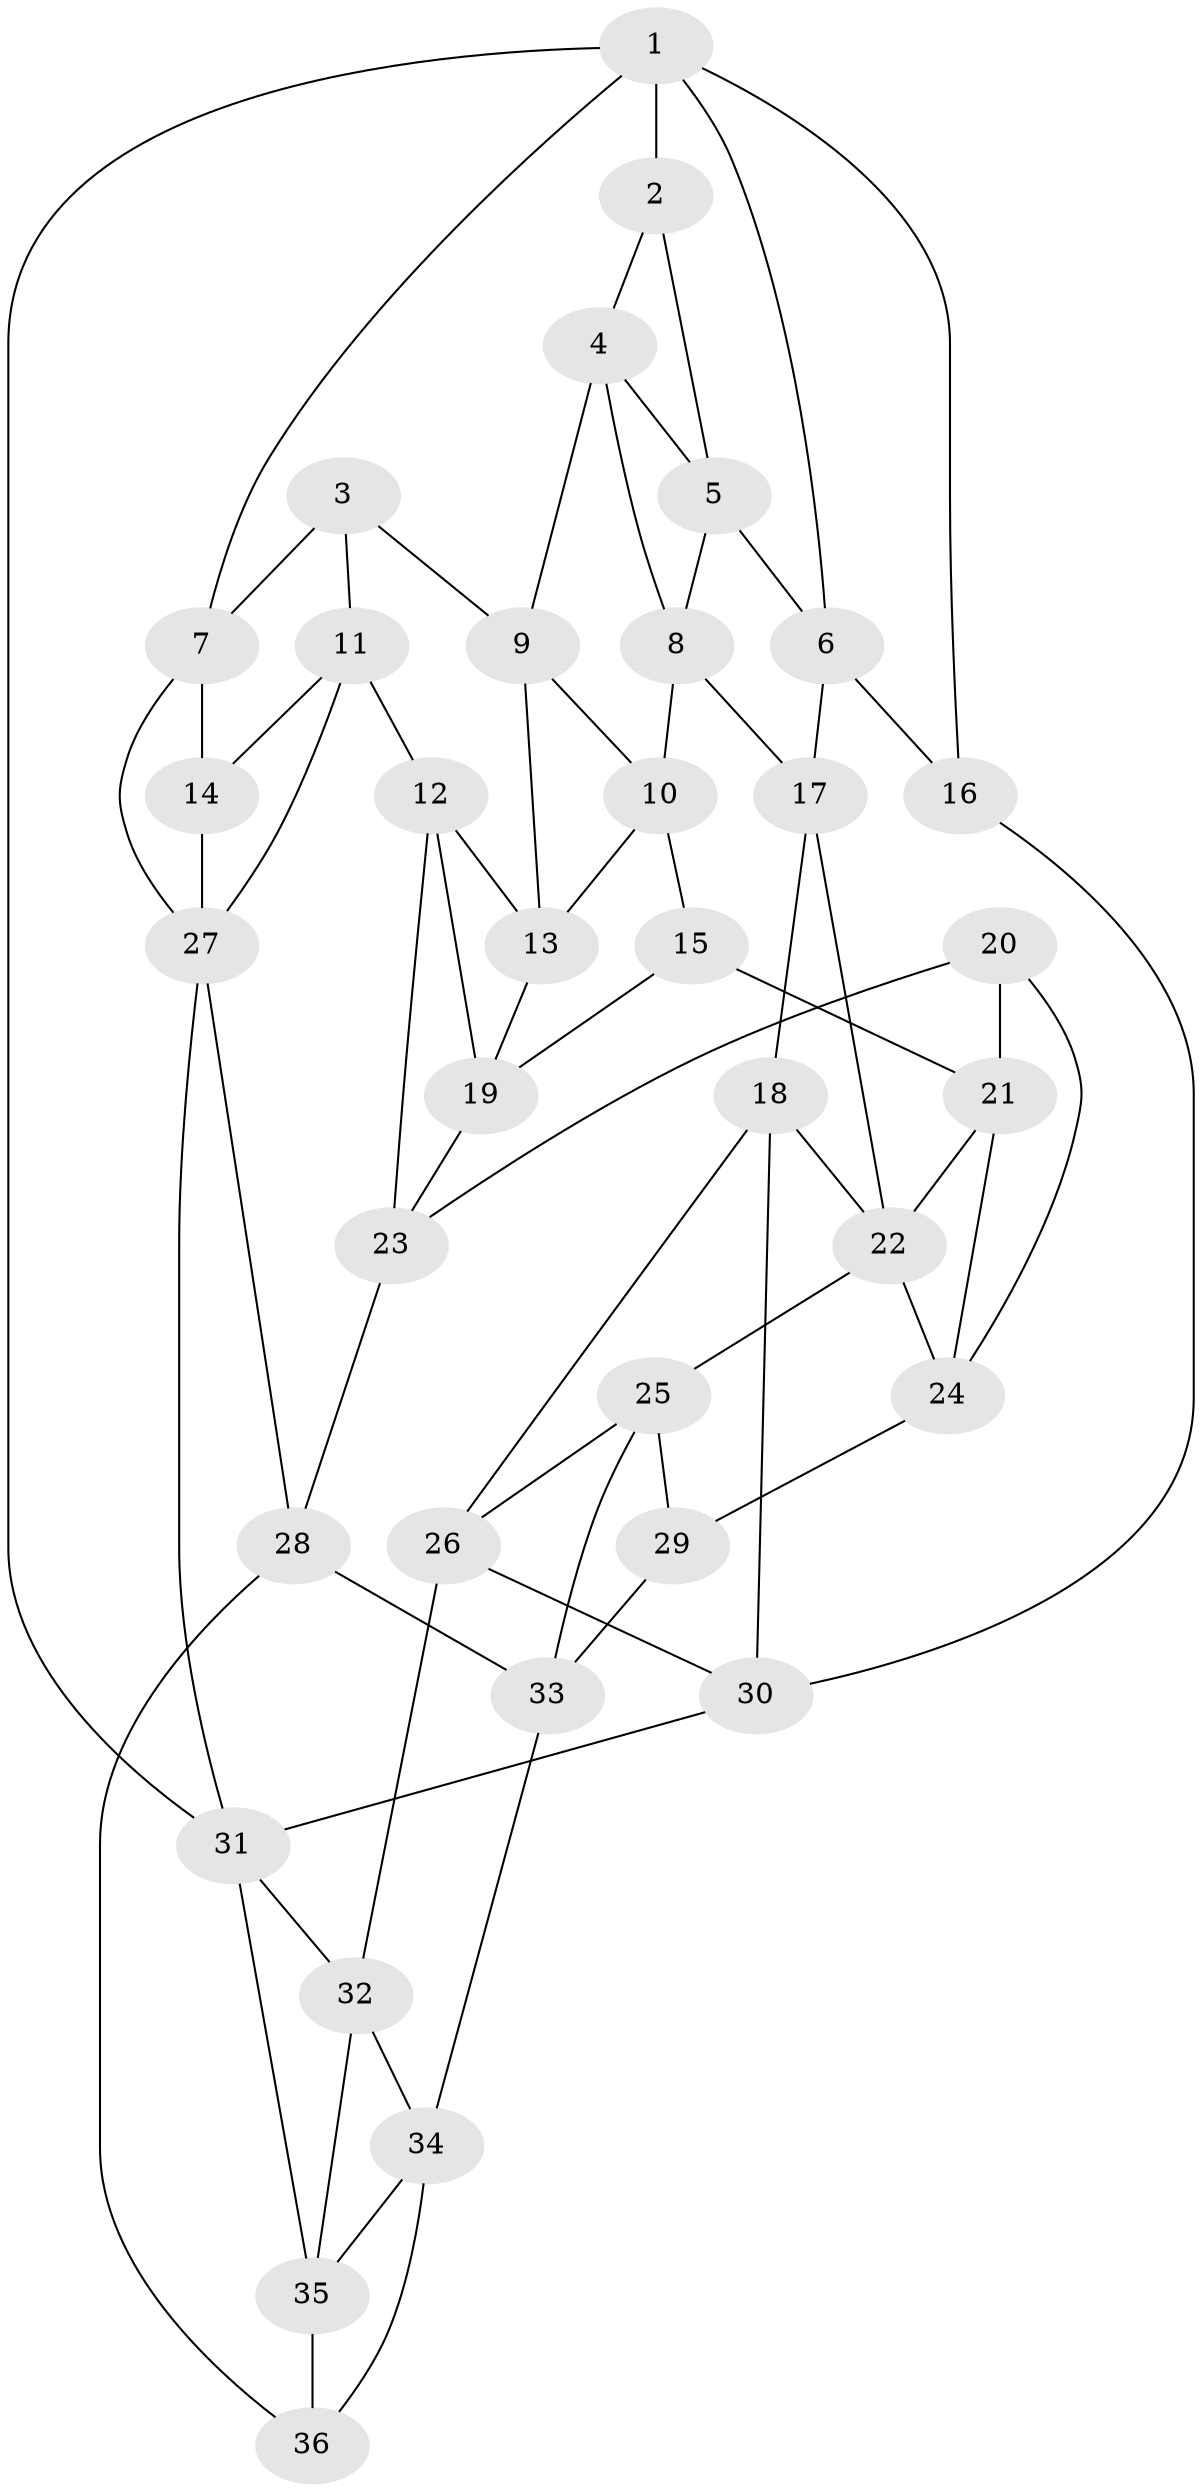 // original degree distribution, {3: 0.028169014084507043, 5: 0.5070422535211268, 4: 0.2535211267605634, 6: 0.2112676056338028}
// Generated by graph-tools (version 1.1) at 2025/51/03/09/25 03:51:05]
// undirected, 36 vertices, 70 edges
graph export_dot {
graph [start="1"]
  node [color=gray90,style=filled];
  1;
  2;
  3;
  4;
  5;
  6;
  7;
  8;
  9;
  10;
  11;
  12;
  13;
  14;
  15;
  16;
  17;
  18;
  19;
  20;
  21;
  22;
  23;
  24;
  25;
  26;
  27;
  28;
  29;
  30;
  31;
  32;
  33;
  34;
  35;
  36;
  1 -- 2 [weight=1.0];
  1 -- 6 [weight=1.0];
  1 -- 7 [weight=1.0];
  1 -- 16 [weight=1.0];
  1 -- 31 [weight=1.0];
  2 -- 4 [weight=1.0];
  2 -- 5 [weight=1.0];
  3 -- 7 [weight=2.0];
  3 -- 9 [weight=1.0];
  3 -- 11 [weight=1.0];
  4 -- 5 [weight=1.0];
  4 -- 8 [weight=1.0];
  4 -- 9 [weight=1.0];
  5 -- 6 [weight=1.0];
  5 -- 8 [weight=1.0];
  6 -- 16 [weight=1.0];
  6 -- 17 [weight=1.0];
  7 -- 14 [weight=1.0];
  7 -- 27 [weight=1.0];
  8 -- 10 [weight=1.0];
  8 -- 17 [weight=1.0];
  9 -- 10 [weight=1.0];
  9 -- 13 [weight=1.0];
  10 -- 13 [weight=1.0];
  10 -- 15 [weight=1.0];
  11 -- 12 [weight=1.0];
  11 -- 14 [weight=1.0];
  11 -- 27 [weight=1.0];
  12 -- 13 [weight=1.0];
  12 -- 19 [weight=1.0];
  12 -- 23 [weight=1.0];
  13 -- 19 [weight=1.0];
  14 -- 27 [weight=1.0];
  15 -- 19 [weight=1.0];
  15 -- 21 [weight=1.0];
  16 -- 30 [weight=1.0];
  17 -- 18 [weight=1.0];
  17 -- 22 [weight=1.0];
  18 -- 22 [weight=1.0];
  18 -- 26 [weight=1.0];
  18 -- 30 [weight=1.0];
  19 -- 23 [weight=1.0];
  20 -- 21 [weight=1.0];
  20 -- 23 [weight=1.0];
  20 -- 24 [weight=1.0];
  21 -- 22 [weight=1.0];
  21 -- 24 [weight=1.0];
  22 -- 24 [weight=1.0];
  22 -- 25 [weight=1.0];
  23 -- 28 [weight=1.0];
  24 -- 29 [weight=1.0];
  25 -- 26 [weight=1.0];
  25 -- 29 [weight=1.0];
  25 -- 33 [weight=1.0];
  26 -- 30 [weight=1.0];
  26 -- 32 [weight=1.0];
  27 -- 28 [weight=1.0];
  27 -- 31 [weight=1.0];
  28 -- 33 [weight=1.0];
  28 -- 36 [weight=1.0];
  29 -- 33 [weight=1.0];
  30 -- 31 [weight=1.0];
  31 -- 32 [weight=1.0];
  31 -- 35 [weight=1.0];
  32 -- 34 [weight=1.0];
  32 -- 35 [weight=1.0];
  33 -- 34 [weight=1.0];
  34 -- 35 [weight=1.0];
  34 -- 36 [weight=1.0];
  35 -- 36 [weight=1.0];
}
